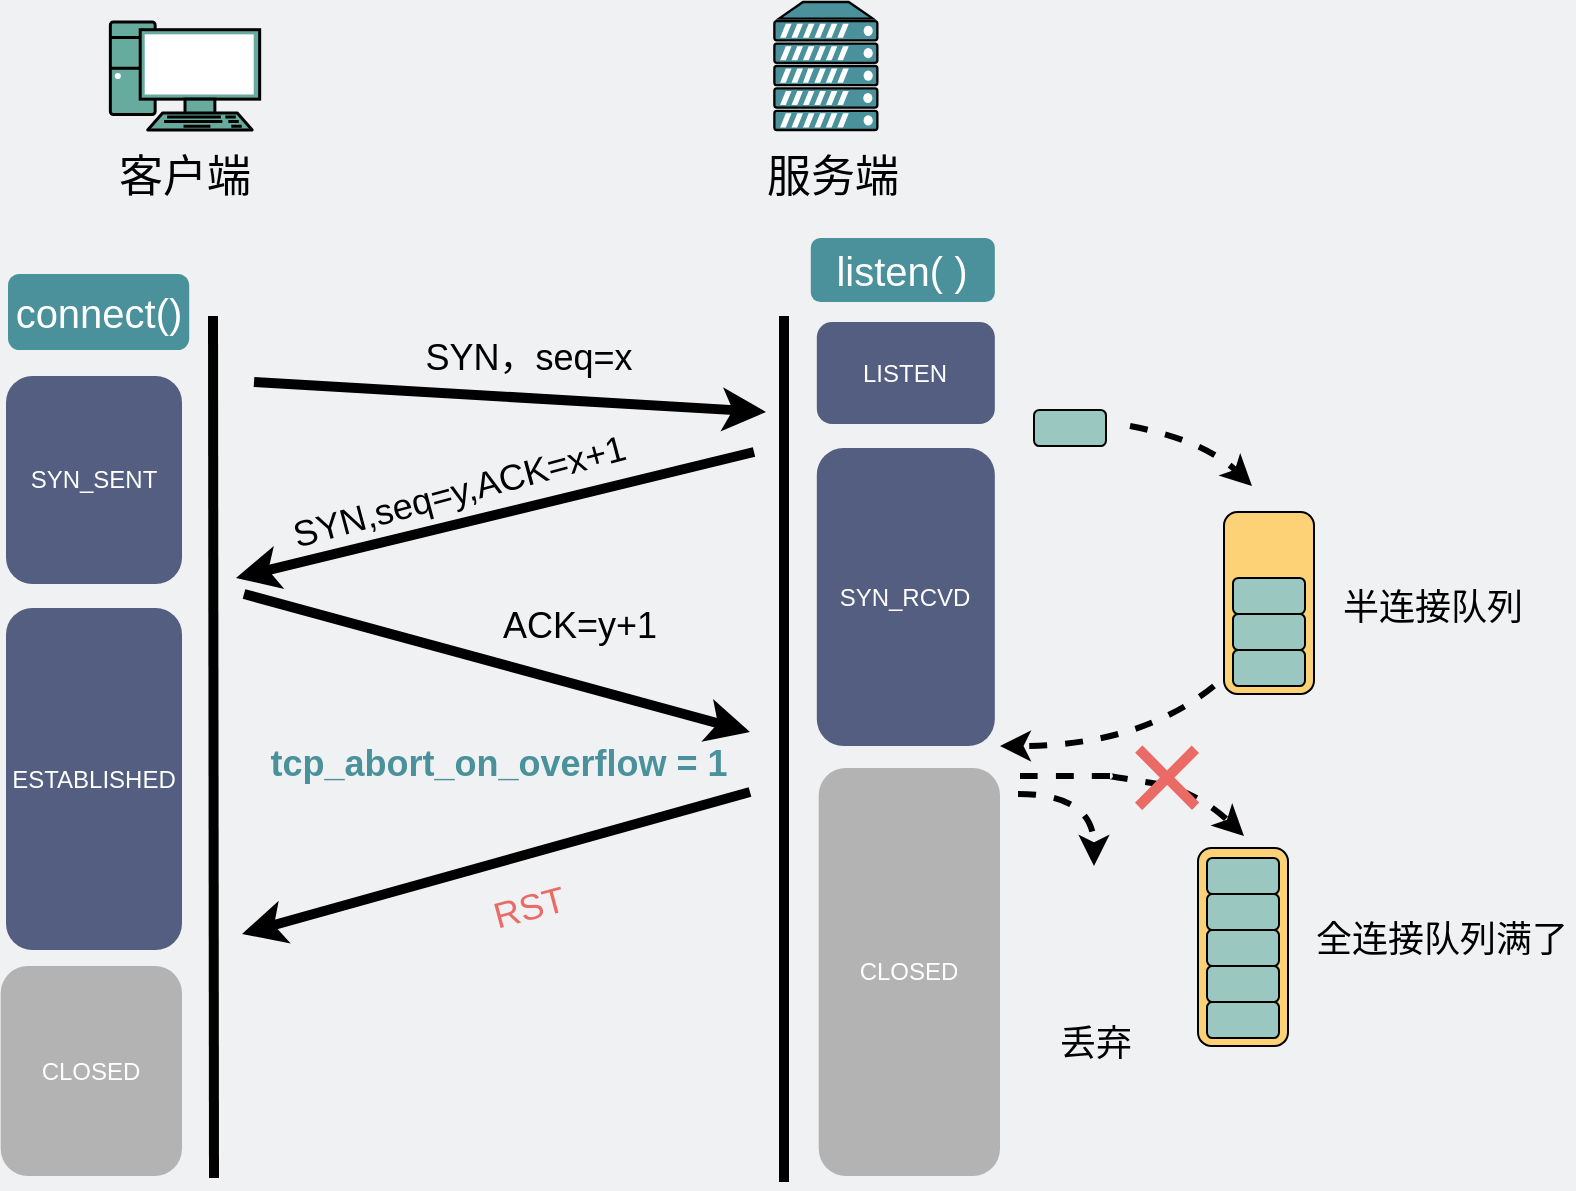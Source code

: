 <mxfile version="15.2.9" type="github">
  <diagram id="3228e29e-7158-1315-38df-8450db1d8a1d" name="Page-1">
    <mxGraphModel dx="946" dy="280" grid="0" gridSize="10" guides="1" tooltips="1" connect="1" arrows="1" fold="1" page="1" pageScale="1" pageWidth="850" pageHeight="210" background="#EFF1F3" math="0" shadow="0">
      <root>
        <mxCell id="0" />
        <mxCell id="1" parent="0" />
        <mxCell id="_KJd5dzx4qh3lxpyMWcO-2" value="" style="fontColor=#0066CC;verticalAlign=top;verticalLabelPosition=bottom;labelPosition=center;align=center;html=1;outlineConnect=0;gradientColor=none;gradientDirection=north;strokeWidth=2;shape=mxgraph.networks.pc;fillColor=#67AB9F;fontSize=30;" parent="1" vertex="1">
          <mxGeometry x="105.18" y="240" width="74.65" height="54" as="geometry" />
        </mxCell>
        <mxCell id="T-5VQnCJckOgUX1Wp16H-28" value="客户端" style="text;html=1;strokeColor=none;fillColor=none;align=center;verticalAlign=middle;whiteSpace=wrap;rounded=0;fontSize=22;" parent="1" vertex="1">
          <mxGeometry x="53" y="308" width="179" height="20" as="geometry" />
        </mxCell>
        <mxCell id="aH1-eks404bDhsACtXEq-2" value="" style="fontColor=#0066CC;verticalAlign=top;verticalLabelPosition=bottom;labelPosition=center;align=center;html=1;outlineConnect=0;gradientColor=none;gradientDirection=north;strokeWidth=2;shape=mxgraph.networks.server;fillColor=#4A919B;" parent="1" vertex="1">
          <mxGeometry x="437.18" y="230" width="51.5" height="64" as="geometry" />
        </mxCell>
        <mxCell id="aH1-eks404bDhsACtXEq-3" value="服务端" style="text;html=1;strokeColor=none;fillColor=none;align=center;verticalAlign=middle;whiteSpace=wrap;rounded=0;fontSize=22;" parent="1" vertex="1">
          <mxGeometry x="377" y="308" width="179" height="20" as="geometry" />
        </mxCell>
        <mxCell id="aH1-eks404bDhsACtXEq-7" value="" style="endArrow=none;html=1;strokeWidth=5;" parent="1" edge="1">
          <mxGeometry width="50" height="50" relative="1" as="geometry">
            <mxPoint x="157" y="818" as="sourcePoint" />
            <mxPoint x="156.5" y="387" as="targetPoint" />
          </mxGeometry>
        </mxCell>
        <mxCell id="aH1-eks404bDhsACtXEq-10" value="" style="endArrow=classic;html=1;strokeWidth=5;fontSize=20;" parent="1" edge="1">
          <mxGeometry width="50" height="50" relative="1" as="geometry">
            <mxPoint x="177" y="420" as="sourcePoint" />
            <mxPoint x="433" y="435" as="targetPoint" />
          </mxGeometry>
        </mxCell>
        <mxCell id="aH1-eks404bDhsACtXEq-11" value="&lt;font style=&quot;font-size: 18px&quot;&gt;SYN，seq=x&lt;/font&gt;" style="text;html=1;strokeColor=none;fillColor=none;align=center;verticalAlign=middle;whiteSpace=wrap;rounded=0;fontSize=20;" parent="1" vertex="1">
          <mxGeometry x="244" y="396" width="141" height="21" as="geometry" />
        </mxCell>
        <mxCell id="aH1-eks404bDhsACtXEq-12" value="" style="endArrow=none;html=1;strokeWidth=5;startArrow=classic;startFill=1;endFill=0;" parent="1" edge="1">
          <mxGeometry width="50" height="50" relative="1" as="geometry">
            <mxPoint x="168" y="518" as="sourcePoint" />
            <mxPoint x="427" y="455" as="targetPoint" />
          </mxGeometry>
        </mxCell>
        <mxCell id="aH1-eks404bDhsACtXEq-13" value="" style="endArrow=classic;html=1;strokeWidth=5;" parent="1" edge="1">
          <mxGeometry width="50" height="50" relative="1" as="geometry">
            <mxPoint x="172" y="526" as="sourcePoint" />
            <mxPoint x="425" y="595" as="targetPoint" />
          </mxGeometry>
        </mxCell>
        <mxCell id="aH1-eks404bDhsACtXEq-16" value="SYN_SENT" style="rounded=1;whiteSpace=wrap;html=1;dashed=1;strokeWidth=3;fillColor=#535E80;strokeColor=none;fontColor=#FFFFFF;" parent="1" vertex="1">
          <mxGeometry x="53" y="417" width="88" height="104" as="geometry" />
        </mxCell>
        <mxCell id="aH1-eks404bDhsACtXEq-17" value="LISTEN" style="rounded=1;whiteSpace=wrap;html=1;dashed=1;strokeWidth=3;strokeColor=none;fillColor=#535E80;fontColor=#FFFFFF;" parent="1" vertex="1">
          <mxGeometry x="458.41" y="390" width="89" height="51" as="geometry" />
        </mxCell>
        <mxCell id="aH1-eks404bDhsACtXEq-18" value="&lt;span&gt;SYN_RCVD&lt;/span&gt;" style="rounded=1;whiteSpace=wrap;html=1;dashed=1;strokeWidth=3;fontColor=#FFFFFF;fillColor=#535E80;strokeColor=none;" parent="1" vertex="1">
          <mxGeometry x="458.41" y="453" width="89" height="149" as="geometry" />
        </mxCell>
        <mxCell id="aH1-eks404bDhsACtXEq-19" value="CLOSED" style="rounded=1;whiteSpace=wrap;html=1;dashed=1;strokeWidth=3;strokeColor=none;fillColor=#B3B3B3;fontColor=#FFFFFF;" parent="1" vertex="1">
          <mxGeometry x="459.35" y="613" width="90.65" height="204" as="geometry" />
        </mxCell>
        <mxCell id="aH1-eks404bDhsACtXEq-21" value="ESTABLISHED" style="rounded=1;whiteSpace=wrap;html=1;dashed=1;strokeWidth=3;fillColor=#535E80;strokeColor=none;fontColor=#FFFFFF;" parent="1" vertex="1">
          <mxGeometry x="53" y="533" width="88" height="171" as="geometry" />
        </mxCell>
        <mxCell id="aH1-eks404bDhsACtXEq-22" value="&lt;font style=&quot;font-size: 18px&quot;&gt;SYN,seq=y,ACK=x+1&lt;/font&gt;" style="text;html=1;strokeColor=none;fillColor=none;align=center;verticalAlign=middle;whiteSpace=wrap;rounded=0;fontSize=20;rotation=-15;" parent="1" vertex="1">
          <mxGeometry x="144.59" y="457.92" width="269" height="32" as="geometry" />
        </mxCell>
        <mxCell id="aH1-eks404bDhsACtXEq-23" value="&lt;font style=&quot;font-size: 18px&quot;&gt;ACK=y+1&lt;/font&gt;" style="text;html=1;strokeColor=none;fillColor=none;align=center;verticalAlign=middle;whiteSpace=wrap;rounded=0;dashed=1;fontSize=20;rotation=0;" parent="1" vertex="1">
          <mxGeometry x="274" y="531" width="132" height="20" as="geometry" />
        </mxCell>
        <mxCell id="YXoqQ_mGJv7HDvLP6CB5-1" value="" style="endArrow=none;html=1;strokeWidth=5;" parent="1" edge="1">
          <mxGeometry width="50" height="50" relative="1" as="geometry">
            <mxPoint x="442" y="820" as="sourcePoint" />
            <mxPoint x="442.0" y="387" as="targetPoint" />
          </mxGeometry>
        </mxCell>
        <mxCell id="BaweCPi1VYB0Lv0gbQKf-2" value="" style="rounded=1;whiteSpace=wrap;html=1;fillColor=#FDD276;" parent="1" vertex="1">
          <mxGeometry x="662" y="485" width="45" height="91" as="geometry" />
        </mxCell>
        <mxCell id="BaweCPi1VYB0Lv0gbQKf-3" value="&lt;span style=&quot;font-size: 20px&quot;&gt;connect()&lt;/span&gt;" style="rounded=1;whiteSpace=wrap;html=1;strokeColor=none;fillColor=#4A919B;fontColor=#FFFFFF;" parent="1" vertex="1">
          <mxGeometry x="54" y="366" width="90.59" height="38" as="geometry" />
        </mxCell>
        <mxCell id="BaweCPi1VYB0Lv0gbQKf-4" value="&lt;span style=&quot;font-size: 20px&quot;&gt;listen( )&lt;/span&gt;" style="rounded=1;whiteSpace=wrap;html=1;strokeColor=none;fontColor=#FFFFFF;fillColor=#4A919B;" parent="1" vertex="1">
          <mxGeometry x="455.41" y="348" width="92" height="32" as="geometry" />
        </mxCell>
        <mxCell id="BaweCPi1VYB0Lv0gbQKf-11" value="&lt;font style=&quot;font-size: 18px&quot;&gt;半连接队列&lt;/font&gt;" style="text;html=1;strokeColor=none;fillColor=none;align=center;verticalAlign=middle;whiteSpace=wrap;rounded=0;" parent="1" vertex="1">
          <mxGeometry x="716" y="514" width="101" height="38" as="geometry" />
        </mxCell>
        <mxCell id="BaweCPi1VYB0Lv0gbQKf-12" value="" style="rounded=1;whiteSpace=wrap;html=1;fillColor=#9AC7BF;" parent="1" vertex="1">
          <mxGeometry x="567" y="434" width="36" height="18" as="geometry" />
        </mxCell>
        <mxCell id="BaweCPi1VYB0Lv0gbQKf-19" value="&lt;font style=&quot;font-size: 18px&quot;&gt;全连接队列满了&lt;/font&gt;" style="text;html=1;strokeColor=none;fillColor=none;align=center;verticalAlign=middle;whiteSpace=wrap;rounded=0;" parent="1" vertex="1">
          <mxGeometry x="705" y="676" width="131.5" height="45" as="geometry" />
        </mxCell>
        <mxCell id="BaweCPi1VYB0Lv0gbQKf-24" value="" style="rounded=1;whiteSpace=wrap;html=1;fillColor=#9AC7BF;" parent="1" vertex="1">
          <mxGeometry x="666.5" y="536" width="36" height="18" as="geometry" />
        </mxCell>
        <mxCell id="BaweCPi1VYB0Lv0gbQKf-25" value="" style="rounded=1;whiteSpace=wrap;html=1;fillColor=#9AC7BF;" parent="1" vertex="1">
          <mxGeometry x="666.5" y="554" width="36" height="18" as="geometry" />
        </mxCell>
        <mxCell id="BaweCPi1VYB0Lv0gbQKf-26" value="" style="rounded=1;whiteSpace=wrap;html=1;fillColor=#9AC7BF;" parent="1" vertex="1">
          <mxGeometry x="666.5" y="518" width="36" height="18" as="geometry" />
        </mxCell>
        <mxCell id="BaweCPi1VYB0Lv0gbQKf-27" value="" style="rounded=1;whiteSpace=wrap;html=1;fillColor=#FDD276;" parent="1" vertex="1">
          <mxGeometry x="649" y="653" width="45" height="99" as="geometry" />
        </mxCell>
        <mxCell id="BaweCPi1VYB0Lv0gbQKf-28" value="" style="rounded=1;whiteSpace=wrap;html=1;fillColor=#9AC7BF;" parent="1" vertex="1">
          <mxGeometry x="653.5" y="712" width="36" height="18" as="geometry" />
        </mxCell>
        <mxCell id="BaweCPi1VYB0Lv0gbQKf-29" value="" style="rounded=1;whiteSpace=wrap;html=1;fillColor=#9AC7BF;" parent="1" vertex="1">
          <mxGeometry x="653.5" y="730" width="36" height="18" as="geometry" />
        </mxCell>
        <mxCell id="BaweCPi1VYB0Lv0gbQKf-30" value="" style="rounded=1;whiteSpace=wrap;html=1;fillColor=#9AC7BF;" parent="1" vertex="1">
          <mxGeometry x="653.5" y="694" width="36" height="18" as="geometry" />
        </mxCell>
        <mxCell id="BaweCPi1VYB0Lv0gbQKf-31" value="" style="curved=1;endArrow=classic;html=1;fontColor=#4A919B;dashed=1;strokeWidth=3;" parent="1" edge="1">
          <mxGeometry width="50" height="50" relative="1" as="geometry">
            <mxPoint x="615" y="442" as="sourcePoint" />
            <mxPoint x="676" y="472" as="targetPoint" />
            <Array as="points">
              <mxPoint x="652" y="449" />
            </Array>
          </mxGeometry>
        </mxCell>
        <mxCell id="BaweCPi1VYB0Lv0gbQKf-32" value="" style="curved=1;endArrow=classic;html=1;fontColor=#4A919B;dashed=1;strokeWidth=3;" parent="1" edge="1">
          <mxGeometry width="50" height="50" relative="1" as="geometry">
            <mxPoint x="657" y="572" as="sourcePoint" />
            <mxPoint x="550" y="602" as="targetPoint" />
            <Array as="points">
              <mxPoint x="620" y="602" />
            </Array>
          </mxGeometry>
        </mxCell>
        <mxCell id="BaweCPi1VYB0Lv0gbQKf-33" value="" style="curved=1;endArrow=classic;html=1;fontColor=#4A919B;dashed=1;strokeWidth=3;startArrow=none;" parent="1" source="dOUxqFNZoSfjkNwmnfaH-1" edge="1">
          <mxGeometry width="50" height="50" relative="1" as="geometry">
            <mxPoint x="560" y="617" as="sourcePoint" />
            <mxPoint x="672" y="647" as="targetPoint" />
            <Array as="points">
              <mxPoint x="604" y="617" />
              <mxPoint x="648" y="624" />
            </Array>
          </mxGeometry>
        </mxCell>
        <mxCell id="kT2YiUsaQigxX_9JWRbZ-1" value="" style="rounded=1;whiteSpace=wrap;html=1;fillColor=#9AC7BF;" parent="1" vertex="1">
          <mxGeometry x="653.5" y="676" width="36" height="18" as="geometry" />
        </mxCell>
        <mxCell id="kT2YiUsaQigxX_9JWRbZ-2" value="" style="rounded=1;whiteSpace=wrap;html=1;fillColor=#9AC7BF;" parent="1" vertex="1">
          <mxGeometry x="653.5" y="658" width="36" height="18" as="geometry" />
        </mxCell>
        <mxCell id="dOUxqFNZoSfjkNwmnfaH-1" value="&lt;font style=&quot;font-size: 72px&quot; color=&quot;#ea6b66&quot;&gt;×&lt;/font&gt;" style="text;html=1;strokeColor=none;fillColor=none;align=center;verticalAlign=middle;whiteSpace=wrap;rounded=0;" parent="1" vertex="1">
          <mxGeometry x="605" y="587" width="57" height="60" as="geometry" />
        </mxCell>
        <mxCell id="dOUxqFNZoSfjkNwmnfaH-2" value="" style="curved=1;endArrow=none;html=1;fontColor=#4A919B;dashed=1;strokeWidth=3;" parent="1" target="dOUxqFNZoSfjkNwmnfaH-1" edge="1">
          <mxGeometry width="50" height="50" relative="1" as="geometry">
            <mxPoint x="560" y="617" as="sourcePoint" />
            <mxPoint x="672" y="647" as="targetPoint" />
            <Array as="points" />
          </mxGeometry>
        </mxCell>
        <mxCell id="dOUxqFNZoSfjkNwmnfaH-8" value="" style="shape=image;html=1;verticalAlign=top;verticalLabelPosition=bottom;labelBackgroundColor=#ffffff;imageAspect=0;aspect=fixed;image=https://cdn4.iconfinder.com/data/icons/evil-icons-user-interface/64/basket-128.png" parent="1" vertex="1">
          <mxGeometry x="556" y="661" width="83" height="83" as="geometry" />
        </mxCell>
        <mxCell id="dOUxqFNZoSfjkNwmnfaH-9" value="" style="curved=1;endArrow=classic;html=1;fontColor=#4A919B;dashed=1;strokeWidth=3;startArrow=none;" parent="1" edge="1">
          <mxGeometry width="50" height="50" relative="1" as="geometry">
            <mxPoint x="559" y="626" as="sourcePoint" />
            <mxPoint x="597" y="662" as="targetPoint" />
            <Array as="points">
              <mxPoint x="597" y="626" />
            </Array>
          </mxGeometry>
        </mxCell>
        <mxCell id="dOUxqFNZoSfjkNwmnfaH-10" value="&lt;font style=&quot;font-size: 18px&quot;&gt;丢弃&lt;/font&gt;" style="text;html=1;strokeColor=none;fillColor=none;align=center;verticalAlign=middle;whiteSpace=wrap;rounded=0;" parent="1" vertex="1">
          <mxGeometry x="577.5" y="741" width="40" height="20" as="geometry" />
        </mxCell>
        <mxCell id="dOUxqFNZoSfjkNwmnfaH-12" value="&lt;font style=&quot;font-size: 18px&quot; color=&quot;#4a919b&quot;&gt;&lt;b&gt;tcp_abort_on_overflow = 1&lt;/b&gt;&lt;/font&gt;" style="text;html=1;strokeColor=none;fillColor=none;align=center;verticalAlign=middle;whiteSpace=wrap;rounded=0;" parent="1" vertex="1">
          <mxGeometry x="169" y="592" width="261" height="38" as="geometry" />
        </mxCell>
        <mxCell id="dOUxqFNZoSfjkNwmnfaH-13" value="&lt;span style=&quot;font-size: 18px&quot;&gt;&lt;font color=&quot;#ea6b66&quot;&gt;RST&lt;/font&gt;&lt;/span&gt;" style="text;html=1;strokeColor=none;fillColor=none;align=center;verticalAlign=middle;whiteSpace=wrap;rounded=0;fontSize=20;rotation=-15;" parent="1" vertex="1">
          <mxGeometry x="180" y="666" width="269" height="32" as="geometry" />
        </mxCell>
        <mxCell id="dOUxqFNZoSfjkNwmnfaH-14" value="" style="endArrow=none;html=1;strokeWidth=5;startArrow=classic;startFill=1;endFill=0;" parent="1" edge="1">
          <mxGeometry width="50" height="50" relative="1" as="geometry">
            <mxPoint x="171" y="696" as="sourcePoint" />
            <mxPoint x="425" y="625" as="targetPoint" />
          </mxGeometry>
        </mxCell>
        <mxCell id="mKdopMysPirwUu22-39x-1" value="CLOSED" style="rounded=1;whiteSpace=wrap;html=1;dashed=1;strokeWidth=3;strokeColor=none;fillColor=#B3B3B3;fontColor=#FFFFFF;" vertex="1" parent="1">
          <mxGeometry x="50.35" y="712" width="90.65" height="105" as="geometry" />
        </mxCell>
      </root>
    </mxGraphModel>
  </diagram>
</mxfile>
